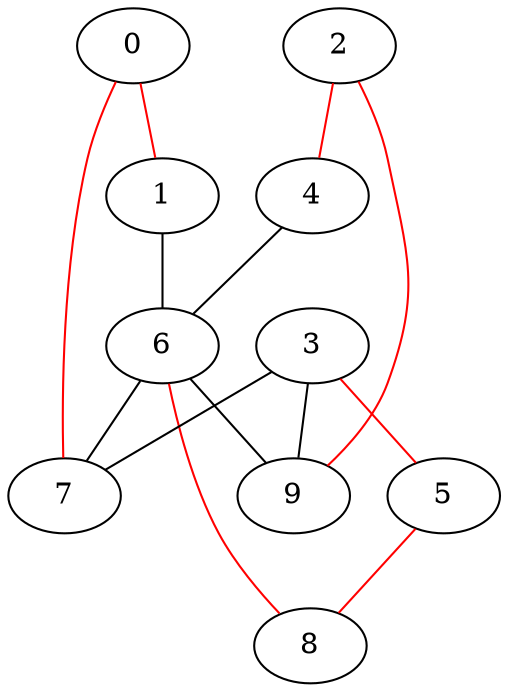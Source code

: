 graph three {
      0 -- 1 [color=red] ;
      0 -- 7 [color=red] ;
      1 -- 6 ;
      2 -- 4 [color=red] ;
      2 -- 9 [color=red] ;
      3 -- 5 [color=red] ;
      3 -- 7 ;
      3 -- 9 ;
      4 -- 6 ;
      5 -- 8 [color=red] ;
      6 -- 7 ;
      6 -- 8 [color=red] ;
      6 -- 9 ;
      7 ;
      8 ;
      9 
}